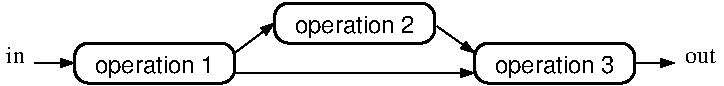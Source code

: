 #FIG 3.2  Produced by xfig version 3.2.5b
Landscape
Center
Inches
Letter  
100.00
Single
-2
1200 2
6 1125 1125 2475 1575
2 4 0 2 0 7 50 -1 -1 0.000 0 0 7 0 0 5
	 2400 1500 1200 1500 1200 1200 2400 1200 2400 1500
4 1 0 50 -1 16 12 0.0000 4 195 960 1800 1425 operation 1\001
-6
6 2685 885 3915 1215
2 4 0 2 0 7 50 -1 -1 0.000 0 0 7 0 0 5
	 3900 1200 2700 1200 2700 900 3900 900 3900 1200
4 1 0 50 -1 16 12 0.0000 4 195 960 3300 1125 operation 2\001
-6
6 4185 1185 5415 1515
2 4 0 2 0 7 50 -1 -1 0.000 0 0 7 0 0 5
	 5400 1500 4200 1500 4200 1200 5400 1200 5400 1500
4 1 0 50 -1 16 12 0.0000 4 195 960 4800 1425 operation 3\001
-6
2 1 0 1 0 7 50 -1 -1 0.000 0 0 -1 1 0 2
	1 1 1.00 60.00 90.00
	 2400 1275 2700 1050
2 1 0 1 0 7 50 -1 -1 0.000 0 0 -1 1 0 2
	1 1 1.00 60.00 90.00
	 2400 1425 4200 1425
2 1 0 1 0 7 50 -1 -1 0.000 0 0 -1 1 0 2
	1 1 1.00 60.00 90.00
	 900 1350 1200 1350
2 1 0 1 0 7 50 -1 -1 0.000 0 0 -1 1 0 2
	1 1 1.00 60.00 90.00
	 3918 1074 4200 1275
2 1 0 1 0 7 50 -1 -1 0.000 0 0 -1 1 0 2
	1 1 1.00 60.00 90.00
	 5400 1350 5700 1350
4 2 0 50 -1 0 12 0.0000 4 135 165 825 1350 in\001
4 0 0 50 -1 0 12 0.0000 4 120 270 5775 1350 out\001

